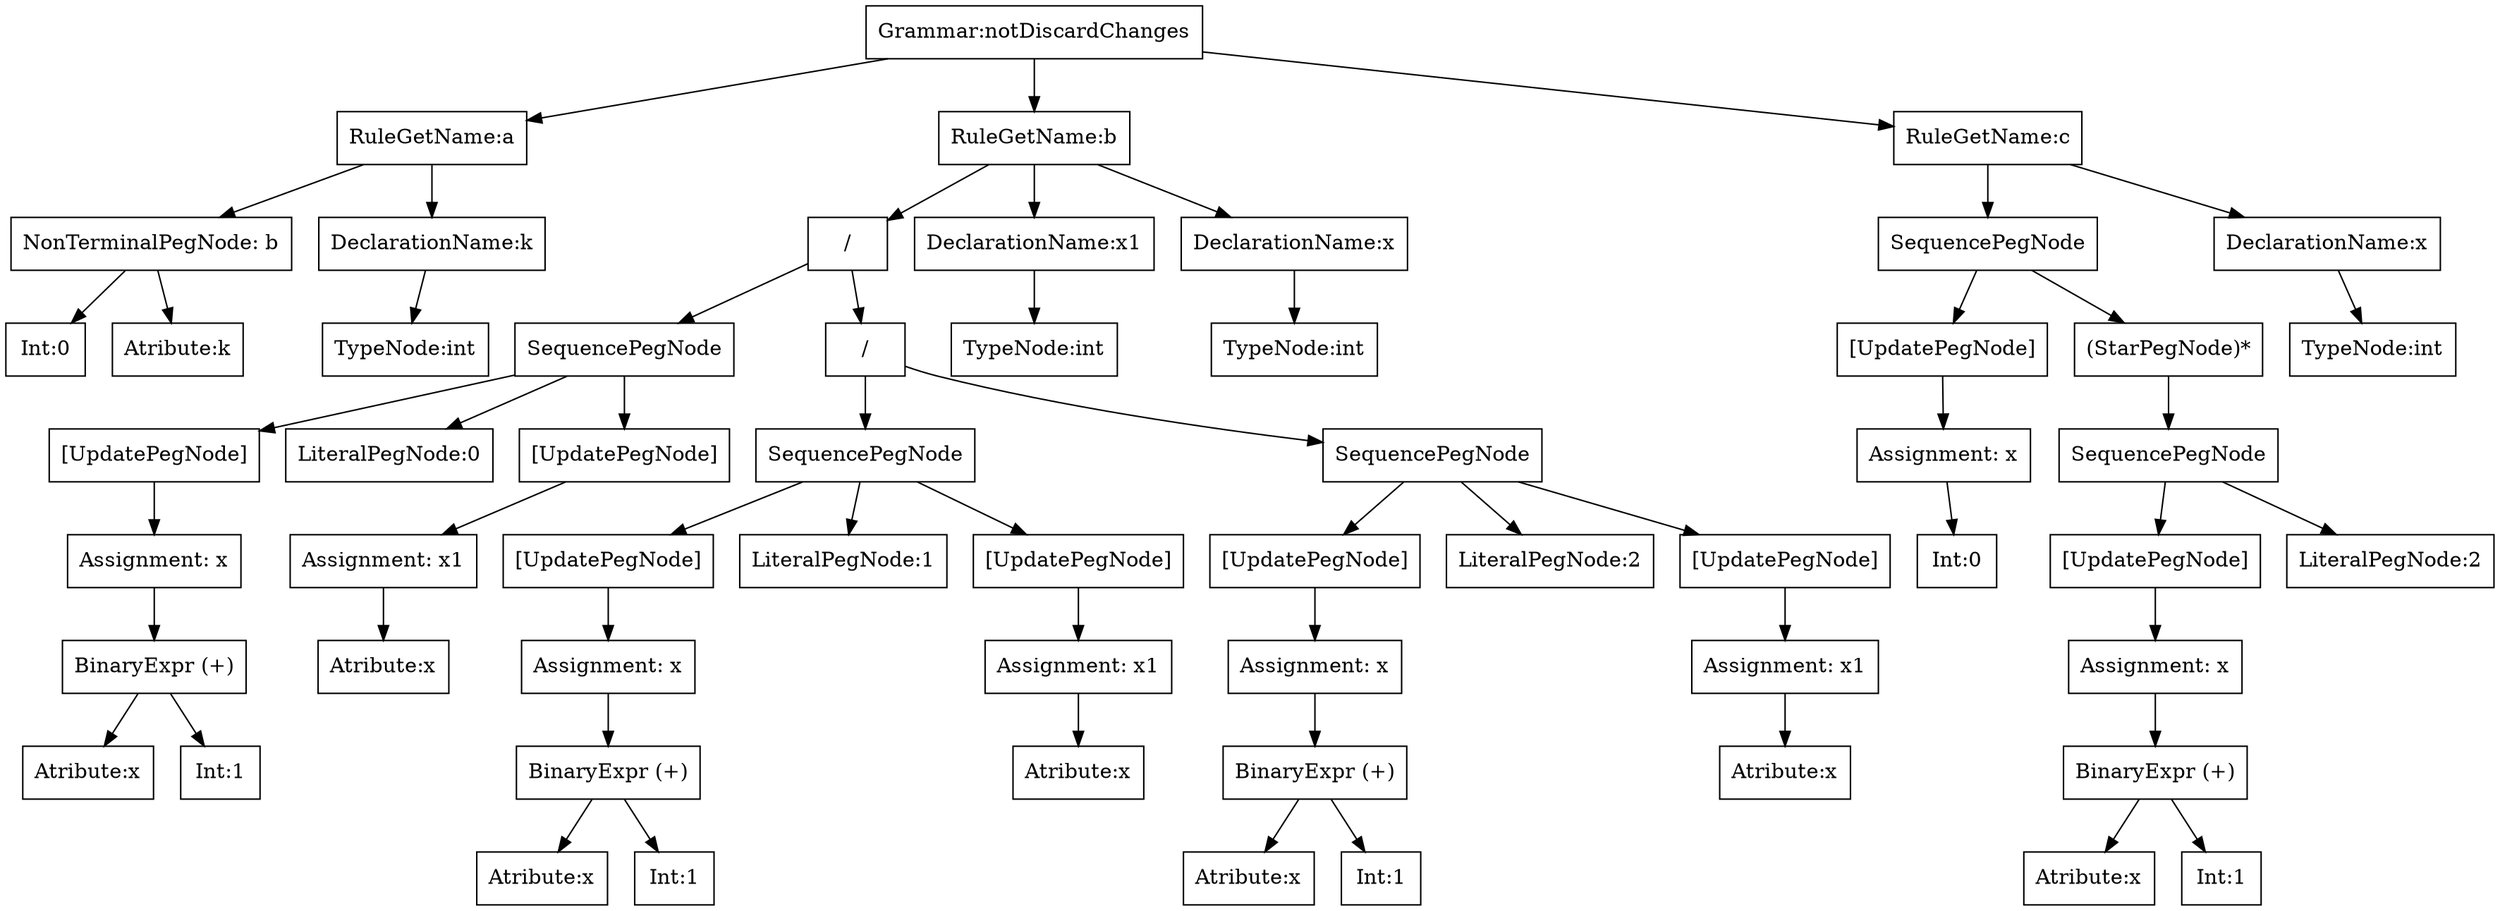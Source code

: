 Digraph G {        no3 [ shape = "box", label="Int:0" ];
        no4 [ shape = "box", label="Atribute:k" ];
        no2 [ shape = "box", label="NonTerminalPegNode: b" ];
        no2 -> no3
        no2 -> no4
        no6 [ shape = "box", label="TypeNode:int" ];
        no5 [ shape = "box", label="DeclarationName:k" ];
        no5 -> no6
        no1 [ shape = "box", label="RuleGetName:a" ];
        no1 -> no2
        no1 -> no5
        no12 [ shape = "box", label="Atribute:x" ];
        no13 [ shape = "box", label="Int:1" ];
        no11 [ shape = "box", label="BinaryExpr (+)" ];
        no11 -> no12
        no11 -> no13
        no10 [ shape = "box", label="Assignment: x" ];
        no10 -> no11
        no9 [ shape = "box", label="[UpdatePegNode]" ];
        no9 -> no10
        no14 [ shape = "box", label="LiteralPegNode:0" ];
        no17 [ shape = "box", label="Atribute:x" ];
        no16 [ shape = "box", label="Assignment: x1" ];
        no16 -> no17
        no15 [ shape = "box", label="[UpdatePegNode]" ];
        no15 -> no16
        no8 [ shape = "box", label="SequencePegNode" ];
        no8 -> no9
        no8 -> no14
        no8 -> no15
        no22 [ shape = "box", label="Atribute:x" ];
        no23 [ shape = "box", label="Int:1" ];
        no21 [ shape = "box", label="BinaryExpr (+)" ];
        no21 -> no22
        no21 -> no23
        no20 [ shape = "box", label="Assignment: x" ];
        no20 -> no21
        no19 [ shape = "box", label="[UpdatePegNode]" ];
        no19 -> no20
        no24 [ shape = "box", label="LiteralPegNode:1" ];
        no27 [ shape = "box", label="Atribute:x" ];
        no26 [ shape = "box", label="Assignment: x1" ];
        no26 -> no27
        no25 [ shape = "box", label="[UpdatePegNode]" ];
        no25 -> no26
        no18 [ shape = "box", label="SequencePegNode" ];
        no18 -> no19
        no18 -> no24
        no18 -> no25
        no32 [ shape = "box", label="Atribute:x" ];
        no33 [ shape = "box", label="Int:1" ];
        no31 [ shape = "box", label="BinaryExpr (+)" ];
        no31 -> no32
        no31 -> no33
        no30 [ shape = "box", label="Assignment: x" ];
        no30 -> no31
        no29 [ shape = "box", label="[UpdatePegNode]" ];
        no29 -> no30
        no34 [ shape = "box", label="LiteralPegNode:2" ];
        no37 [ shape = "box", label="Atribute:x" ];
        no36 [ shape = "box", label="Assignment: x1" ];
        no36 -> no37
        no35 [ shape = "box", label="[UpdatePegNode]" ];
        no35 -> no36
        no28 [ shape = "box", label="SequencePegNode" ];
        no28 -> no29
        no28 -> no34
        no28 -> no35
        no38 [ shape = "box", label="/" ];
        no38 -> no28
        no38 -> no18
        no39 [ shape = "box", label="/" ];
        no39 -> no38
        no39 -> no8
        no41 [ shape = "box", label="TypeNode:int" ];
        no40 [ shape = "box", label="DeclarationName:x1" ];
        no40 -> no41
        no43 [ shape = "box", label="TypeNode:int" ];
        no42 [ shape = "box", label="DeclarationName:x" ];
        no42 -> no43
        no7 [ shape = "box", label="RuleGetName:b" ];
        no7 -> no39
        no7 -> no40
        no7 -> no42
        no48 [ shape = "box", label="Int:0" ];
        no47 [ shape = "box", label="Assignment: x" ];
        no47 -> no48
        no46 [ shape = "box", label="[UpdatePegNode]" ];
        no46 -> no47
        no54 [ shape = "box", label="Atribute:x" ];
        no55 [ shape = "box", label="Int:1" ];
        no53 [ shape = "box", label="BinaryExpr (+)" ];
        no53 -> no54
        no53 -> no55
        no52 [ shape = "box", label="Assignment: x" ];
        no52 -> no53
        no51 [ shape = "box", label="[UpdatePegNode]" ];
        no51 -> no52
        no56 [ shape = "box", label="LiteralPegNode:2" ];
        no50 [ shape = "box", label="SequencePegNode" ];
        no50 -> no51
        no50 -> no56
        no49 [ shape = "box", label="(StarPegNode)*" ];
        no49 -> no50
        no45 [ shape = "box", label="SequencePegNode" ];
        no45 -> no46
        no45 -> no49
        no58 [ shape = "box", label="TypeNode:int" ];
        no57 [ shape = "box", label="DeclarationName:x" ];
        no57 -> no58
        no44 [ shape = "box", label="RuleGetName:c" ];
        no44 -> no45
        no44 -> no57
        no0 [ shape = "box", label="Grammar:notDiscardChanges" ];
        no0 -> no1
        no0 -> no7
        no0 -> no44
}